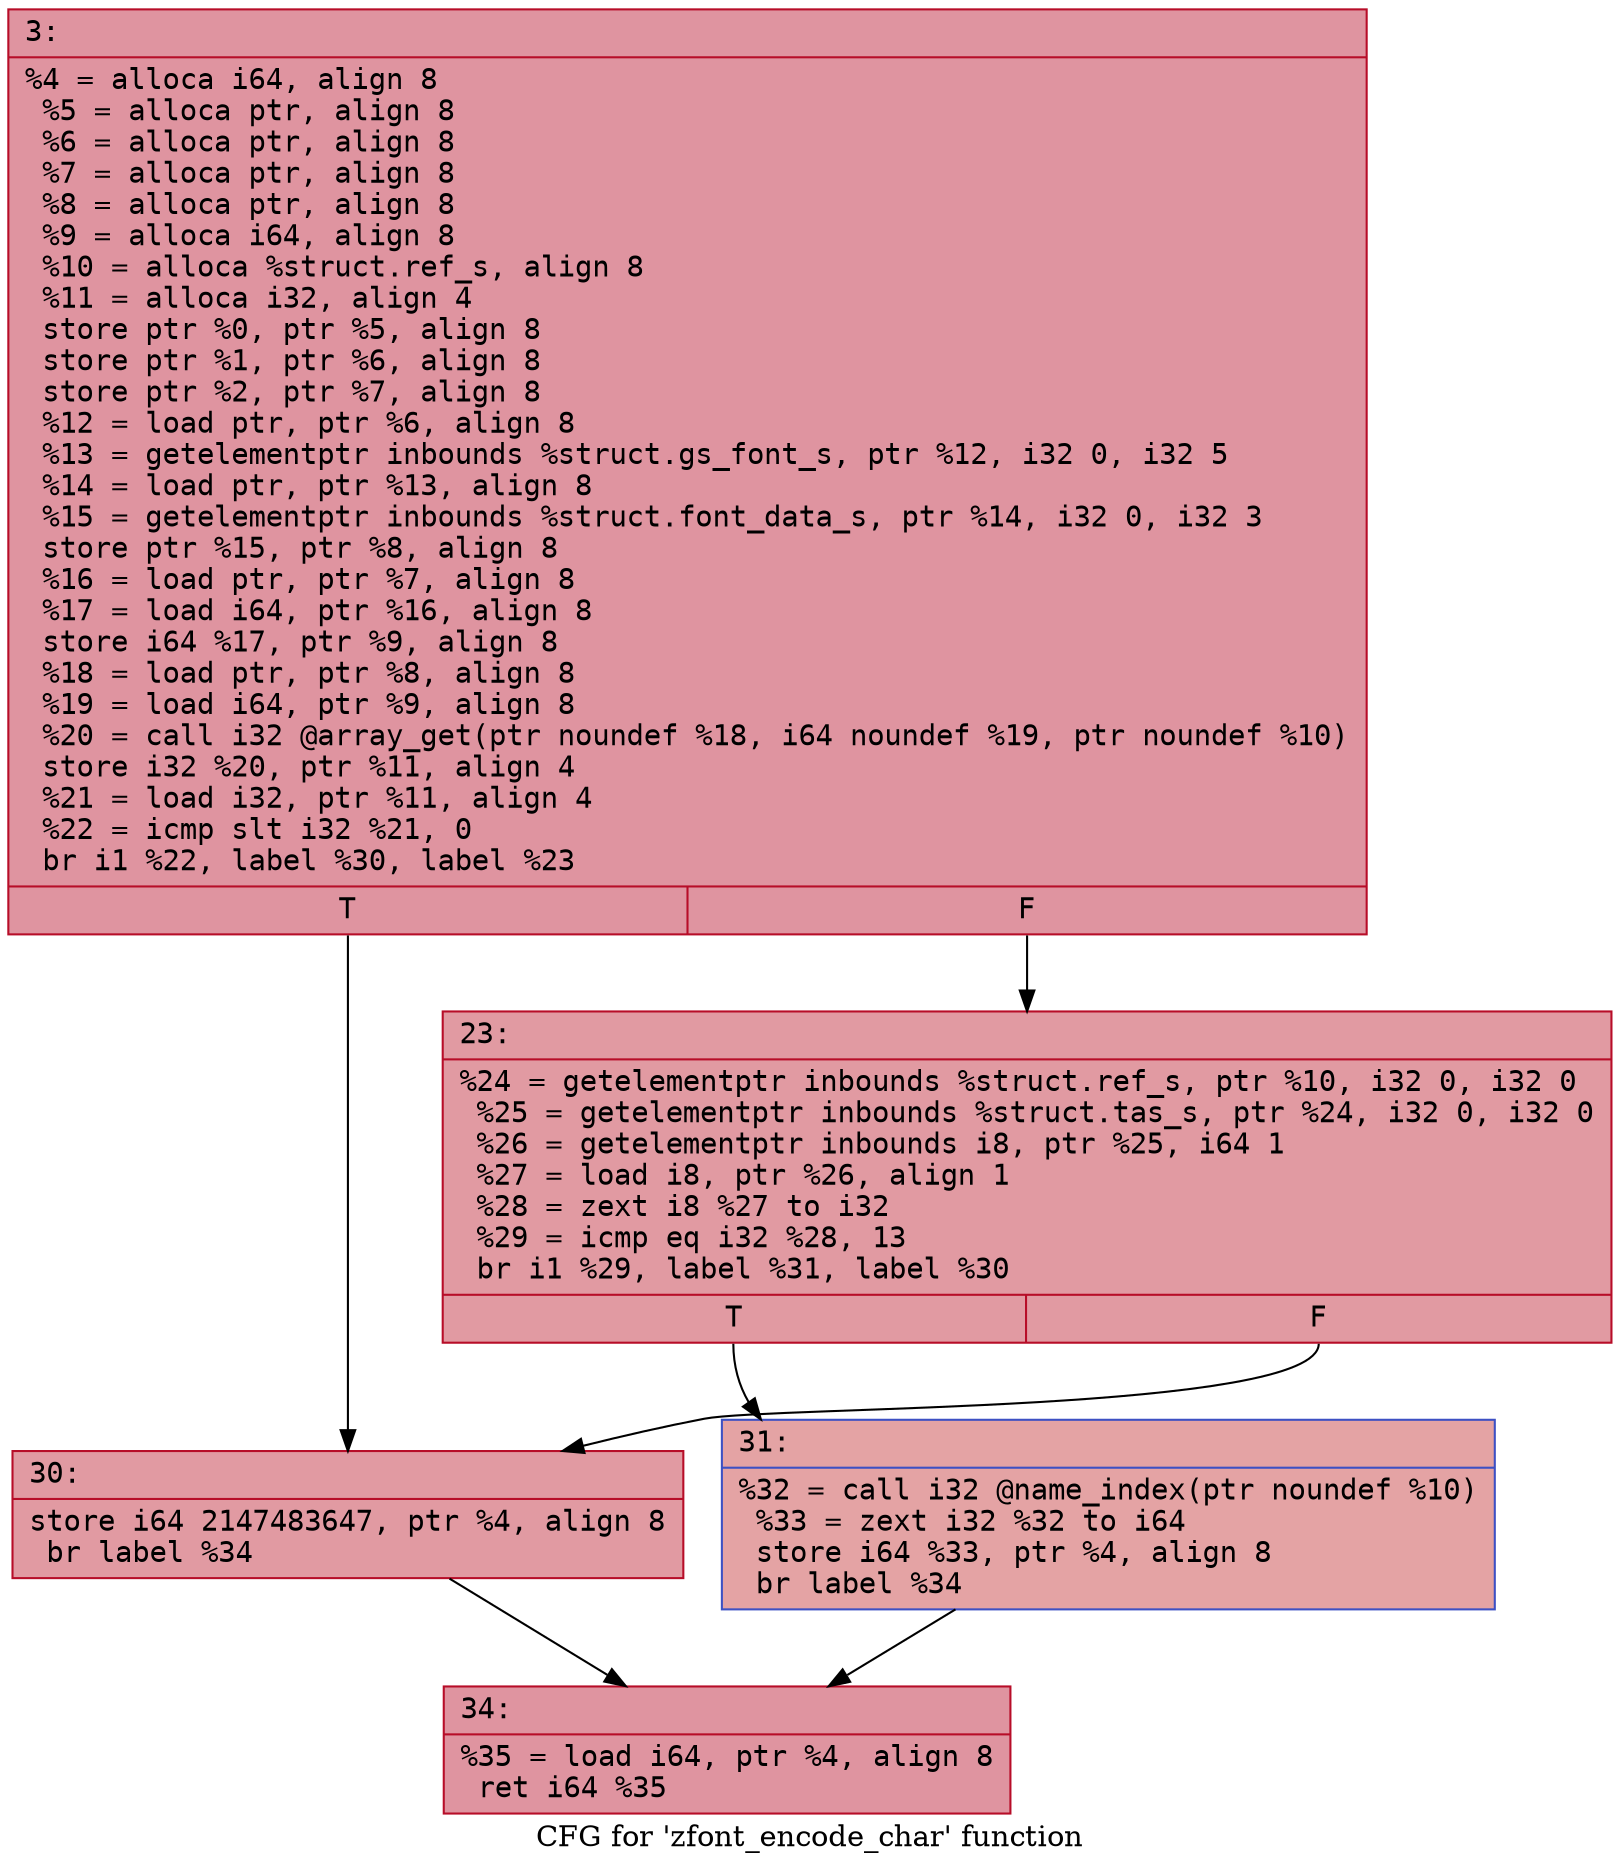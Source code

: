 digraph "CFG for 'zfont_encode_char' function" {
	label="CFG for 'zfont_encode_char' function";

	Node0x600001b11ea0 [shape=record,color="#b70d28ff", style=filled, fillcolor="#b70d2870" fontname="Courier",label="{3:\l|  %4 = alloca i64, align 8\l  %5 = alloca ptr, align 8\l  %6 = alloca ptr, align 8\l  %7 = alloca ptr, align 8\l  %8 = alloca ptr, align 8\l  %9 = alloca i64, align 8\l  %10 = alloca %struct.ref_s, align 8\l  %11 = alloca i32, align 4\l  store ptr %0, ptr %5, align 8\l  store ptr %1, ptr %6, align 8\l  store ptr %2, ptr %7, align 8\l  %12 = load ptr, ptr %6, align 8\l  %13 = getelementptr inbounds %struct.gs_font_s, ptr %12, i32 0, i32 5\l  %14 = load ptr, ptr %13, align 8\l  %15 = getelementptr inbounds %struct.font_data_s, ptr %14, i32 0, i32 3\l  store ptr %15, ptr %8, align 8\l  %16 = load ptr, ptr %7, align 8\l  %17 = load i64, ptr %16, align 8\l  store i64 %17, ptr %9, align 8\l  %18 = load ptr, ptr %8, align 8\l  %19 = load i64, ptr %9, align 8\l  %20 = call i32 @array_get(ptr noundef %18, i64 noundef %19, ptr noundef %10)\l  store i32 %20, ptr %11, align 4\l  %21 = load i32, ptr %11, align 4\l  %22 = icmp slt i32 %21, 0\l  br i1 %22, label %30, label %23\l|{<s0>T|<s1>F}}"];
	Node0x600001b11ea0:s0 -> Node0x600001b11f40[tooltip="3 -> 30\nProbability 37.50%" ];
	Node0x600001b11ea0:s1 -> Node0x600001b11ef0[tooltip="3 -> 23\nProbability 62.50%" ];
	Node0x600001b11ef0 [shape=record,color="#b70d28ff", style=filled, fillcolor="#bb1b2c70" fontname="Courier",label="{23:\l|  %24 = getelementptr inbounds %struct.ref_s, ptr %10, i32 0, i32 0\l  %25 = getelementptr inbounds %struct.tas_s, ptr %24, i32 0, i32 0\l  %26 = getelementptr inbounds i8, ptr %25, i64 1\l  %27 = load i8, ptr %26, align 1\l  %28 = zext i8 %27 to i32\l  %29 = icmp eq i32 %28, 13\l  br i1 %29, label %31, label %30\l|{<s0>T|<s1>F}}"];
	Node0x600001b11ef0:s0 -> Node0x600001b11f90[tooltip="23 -> 31\nProbability 50.00%" ];
	Node0x600001b11ef0:s1 -> Node0x600001b11f40[tooltip="23 -> 30\nProbability 50.00%" ];
	Node0x600001b11f40 [shape=record,color="#b70d28ff", style=filled, fillcolor="#bb1b2c70" fontname="Courier",label="{30:\l|  store i64 2147483647, ptr %4, align 8\l  br label %34\l}"];
	Node0x600001b11f40 -> Node0x600001b11fe0[tooltip="30 -> 34\nProbability 100.00%" ];
	Node0x600001b11f90 [shape=record,color="#3d50c3ff", style=filled, fillcolor="#c32e3170" fontname="Courier",label="{31:\l|  %32 = call i32 @name_index(ptr noundef %10)\l  %33 = zext i32 %32 to i64\l  store i64 %33, ptr %4, align 8\l  br label %34\l}"];
	Node0x600001b11f90 -> Node0x600001b11fe0[tooltip="31 -> 34\nProbability 100.00%" ];
	Node0x600001b11fe0 [shape=record,color="#b70d28ff", style=filled, fillcolor="#b70d2870" fontname="Courier",label="{34:\l|  %35 = load i64, ptr %4, align 8\l  ret i64 %35\l}"];
}
